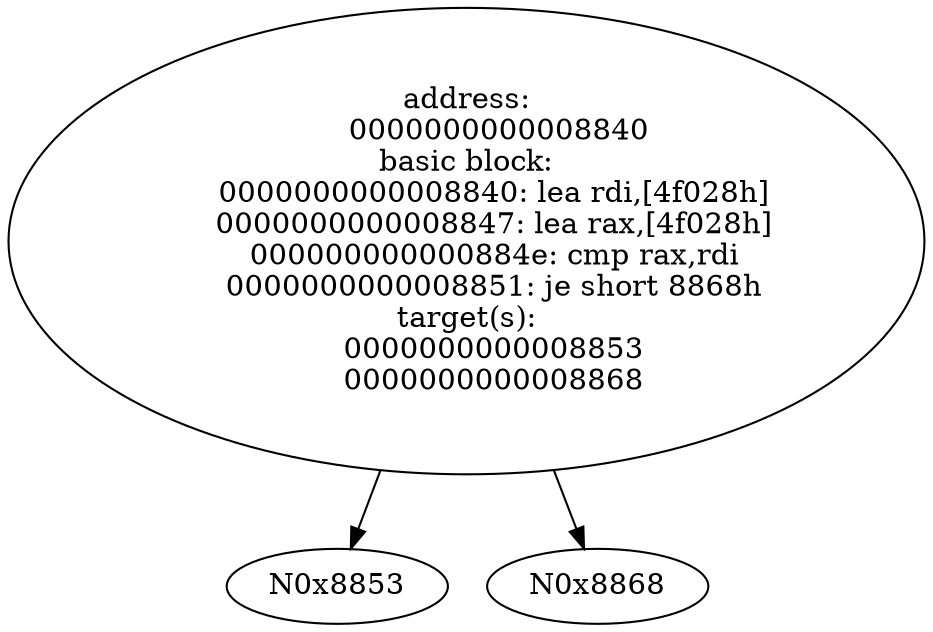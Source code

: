 digraph control_flow {
    N0x8840[label="address:\n       0000000000008840\nbasic block:\n      0000000000008840: lea rdi,[4f028h]\n      0000000000008847: lea rax,[4f028h]\n      000000000000884e: cmp rax,rdi\n      0000000000008851: je short 8868h\ntarget(s):\n      0000000000008853\n      0000000000008868\n"];
    N0x8840 -> N0x8853[label=""];
    N0x8840 -> N0x8868[label=""];
}
